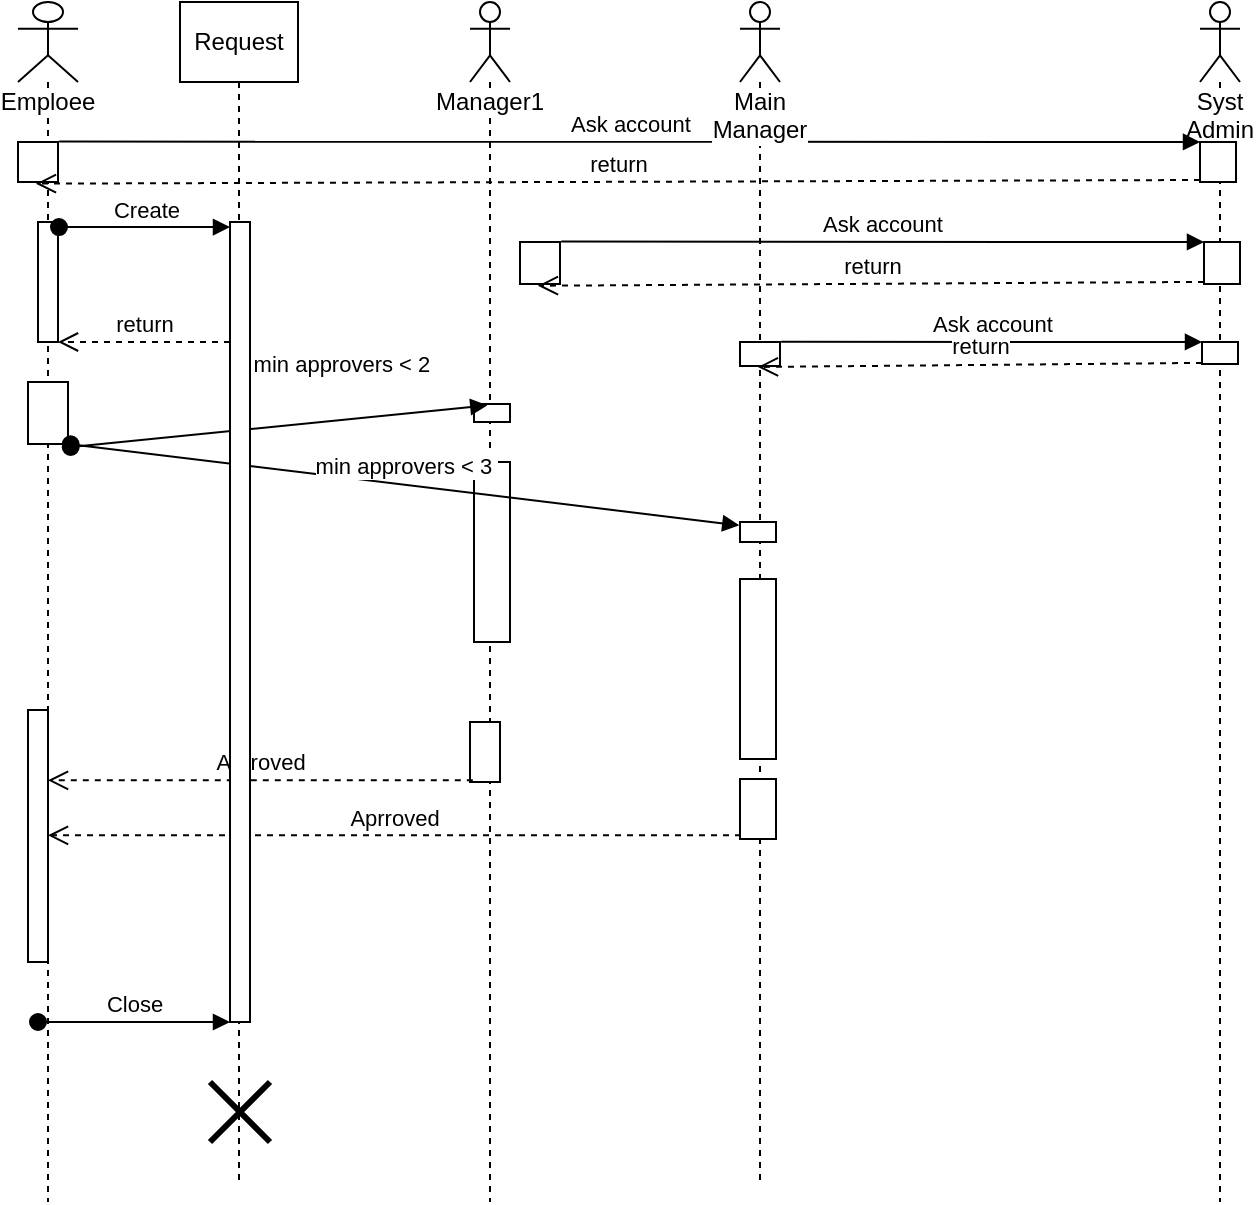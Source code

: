 <mxfile version="12.3.3" type="device" pages="1"><diagram id="VNstHQQeaw3U9KRSbjVQ" name="Page-1"><mxGraphModel dx="1955" dy="-315" grid="1" gridSize="10" guides="1" tooltips="1" connect="1" arrows="1" fold="1" page="1" pageScale="1" pageWidth="827" pageHeight="1169" math="0" shadow="0"><root><mxCell id="0"/><mxCell id="1" parent="0"/><mxCell id="rnz3PDaKGcs3DYcHxZNl-3" value="Syst Admin" style="shape=umlLifeline;participant=umlActor;perimeter=lifelinePerimeter;whiteSpace=wrap;html=1;container=1;collapsible=0;recursiveResize=0;verticalAlign=top;spacingTop=36;labelBackgroundColor=#ffffff;outlineConnect=0;" vertex="1" parent="1"><mxGeometry x="781" y="1290" width="20" height="600" as="geometry"/></mxCell><mxCell id="rnz3PDaKGcs3DYcHxZNl-12" value="" style="html=1;points=[];perimeter=orthogonalPerimeter;" vertex="1" parent="rnz3PDaKGcs3DYcHxZNl-3"><mxGeometry y="70" width="18" height="20" as="geometry"/></mxCell><mxCell id="rnz3PDaKGcs3DYcHxZNl-18" value="" style="html=1;points=[];perimeter=orthogonalPerimeter;" vertex="1" parent="rnz3PDaKGcs3DYcHxZNl-3"><mxGeometry x="2" y="120" width="18" height="21" as="geometry"/></mxCell><mxCell id="rnz3PDaKGcs3DYcHxZNl-19" value="" style="html=1;points=[];perimeter=orthogonalPerimeter;" vertex="1" parent="rnz3PDaKGcs3DYcHxZNl-3"><mxGeometry x="-340" y="120" width="20" height="21" as="geometry"/></mxCell><mxCell id="rnz3PDaKGcs3DYcHxZNl-20" value="&lt;div&gt;&lt;br&gt;&lt;/div&gt;&lt;div&gt;Ask account&lt;/div&gt;" style="html=1;verticalAlign=bottom;endArrow=block;entryX=0;entryY=0;exitX=1.029;exitY=-0.01;exitDx=0;exitDy=0;exitPerimeter=0;" edge="1" parent="rnz3PDaKGcs3DYcHxZNl-3" source="rnz3PDaKGcs3DYcHxZNl-19" target="rnz3PDaKGcs3DYcHxZNl-18"><mxGeometry relative="1" as="geometry"><mxPoint x="-588" y="111.5" as="sourcePoint"/></mxGeometry></mxCell><mxCell id="rnz3PDaKGcs3DYcHxZNl-21" value="return" style="html=1;verticalAlign=bottom;endArrow=open;dashed=1;endSize=8;exitX=0;exitY=0.95;entryX=0.447;entryY=1.041;entryDx=0;entryDy=0;entryPerimeter=0;" edge="1" parent="rnz3PDaKGcs3DYcHxZNl-3" source="rnz3PDaKGcs3DYcHxZNl-18" target="rnz3PDaKGcs3DYcHxZNl-19"><mxGeometry relative="1" as="geometry"><mxPoint x="-588" y="140.5" as="targetPoint"/></mxGeometry></mxCell><mxCell id="rnz3PDaKGcs3DYcHxZNl-48" value="" style="html=1;points=[];perimeter=orthogonalPerimeter;" vertex="1" parent="rnz3PDaKGcs3DYcHxZNl-3"><mxGeometry x="1" y="170" width="18" height="11" as="geometry"/></mxCell><mxCell id="rnz3PDaKGcs3DYcHxZNl-4" value="Emploee" style="shape=umlLifeline;participant=umlActor;perimeter=lifelinePerimeter;whiteSpace=wrap;html=1;container=1;collapsible=0;recursiveResize=0;verticalAlign=top;spacingTop=36;labelBackgroundColor=#ffffff;outlineConnect=0;" vertex="1" parent="1"><mxGeometry x="190" y="1290" width="30" height="600" as="geometry"/></mxCell><mxCell id="rnz3PDaKGcs3DYcHxZNl-15" value="" style="html=1;points=[];perimeter=orthogonalPerimeter;" vertex="1" parent="rnz3PDaKGcs3DYcHxZNl-4"><mxGeometry y="70" width="20" height="20" as="geometry"/></mxCell><mxCell id="rnz3PDaKGcs3DYcHxZNl-43" value="" style="html=1;points=[];perimeter=orthogonalPerimeter;" vertex="1" parent="rnz3PDaKGcs3DYcHxZNl-4"><mxGeometry x="5" y="354" width="10" height="126" as="geometry"/></mxCell><mxCell id="rnz3PDaKGcs3DYcHxZNl-23" value="" style="html=1;points=[];perimeter=orthogonalPerimeter;" vertex="1" parent="rnz3PDaKGcs3DYcHxZNl-4"><mxGeometry x="5" y="190" width="20" height="31" as="geometry"/></mxCell><mxCell id="rnz3PDaKGcs3DYcHxZNl-56" value="" style="html=1;points=[];perimeter=orthogonalPerimeter;" vertex="1" parent="rnz3PDaKGcs3DYcHxZNl-4"><mxGeometry x="10" y="110" width="10" height="60" as="geometry"/></mxCell><mxCell id="rnz3PDaKGcs3DYcHxZNl-68" value="Close" style="html=1;verticalAlign=bottom;startArrow=oval;startFill=1;endArrow=block;startSize=8;" edge="1" parent="rnz3PDaKGcs3DYcHxZNl-4" target="rnz3PDaKGcs3DYcHxZNl-60"><mxGeometry width="60" relative="1" as="geometry"><mxPoint x="10" y="510" as="sourcePoint"/><mxPoint x="70" y="510" as="targetPoint"/></mxGeometry></mxCell><mxCell id="rnz3PDaKGcs3DYcHxZNl-5" value="Manager1" style="shape=umlLifeline;participant=umlActor;perimeter=lifelinePerimeter;whiteSpace=wrap;html=1;container=1;collapsible=0;recursiveResize=0;verticalAlign=top;spacingTop=36;labelBackgroundColor=#ffffff;outlineConnect=0;" vertex="1" parent="1"><mxGeometry x="416" y="1290" width="20" height="600" as="geometry"/></mxCell><mxCell id="rnz3PDaKGcs3DYcHxZNl-22" value="" style="html=1;points=[];perimeter=orthogonalPerimeter;" vertex="1" parent="rnz3PDaKGcs3DYcHxZNl-5"><mxGeometry x="2" y="201" width="18" height="9" as="geometry"/></mxCell><mxCell id="rnz3PDaKGcs3DYcHxZNl-35" value="" style="html=1;points=[];perimeter=orthogonalPerimeter;" vertex="1" parent="rnz3PDaKGcs3DYcHxZNl-5"><mxGeometry x="2" y="230" width="18" height="90" as="geometry"/></mxCell><mxCell id="rnz3PDaKGcs3DYcHxZNl-36" value="" style="html=1;points=[];perimeter=orthogonalPerimeter;" vertex="1" parent="rnz3PDaKGcs3DYcHxZNl-5"><mxGeometry y="360" width="15" height="30" as="geometry"/></mxCell><mxCell id="rnz3PDaKGcs3DYcHxZNl-13" value="&lt;div&gt;&lt;br&gt;&lt;/div&gt;&lt;div&gt;Ask account&lt;/div&gt;" style="html=1;verticalAlign=bottom;endArrow=block;entryX=0;entryY=0;exitX=1.029;exitY=-0.01;exitDx=0;exitDy=0;exitPerimeter=0;" edge="1" target="rnz3PDaKGcs3DYcHxZNl-12" parent="1" source="rnz3PDaKGcs3DYcHxZNl-15"><mxGeometry relative="1" as="geometry"><mxPoint x="190" y="1381" as="sourcePoint"/></mxGeometry></mxCell><mxCell id="rnz3PDaKGcs3DYcHxZNl-14" value="return" style="html=1;verticalAlign=bottom;endArrow=open;dashed=1;endSize=8;exitX=0;exitY=0.95;entryX=0.447;entryY=1.041;entryDx=0;entryDy=0;entryPerimeter=0;" edge="1" source="rnz3PDaKGcs3DYcHxZNl-12" parent="1" target="rnz3PDaKGcs3DYcHxZNl-15"><mxGeometry relative="1" as="geometry"><mxPoint x="190" y="1410" as="targetPoint"/></mxGeometry></mxCell><mxCell id="rnz3PDaKGcs3DYcHxZNl-30" value="&lt;span style=&quot;white-space: normal&quot;&gt;Main Manager&lt;/span&gt;" style="shape=umlLifeline;participant=umlActor;perimeter=lifelinePerimeter;whiteSpace=wrap;html=1;container=1;collapsible=0;recursiveResize=0;verticalAlign=top;spacingTop=36;labelBackgroundColor=#ffffff;outlineConnect=0;" vertex="1" parent="1"><mxGeometry x="551" y="1290" width="20" height="590" as="geometry"/></mxCell><mxCell id="rnz3PDaKGcs3DYcHxZNl-37" value="" style="html=1;points=[];perimeter=orthogonalPerimeter;" vertex="1" parent="rnz3PDaKGcs3DYcHxZNl-30"><mxGeometry y="260" width="18" height="10" as="geometry"/></mxCell><mxCell id="rnz3PDaKGcs3DYcHxZNl-38" value="" style="html=1;points=[];perimeter=orthogonalPerimeter;" vertex="1" parent="rnz3PDaKGcs3DYcHxZNl-30"><mxGeometry y="288.5" width="18" height="90" as="geometry"/></mxCell><mxCell id="rnz3PDaKGcs3DYcHxZNl-39" value="" style="html=1;points=[];perimeter=orthogonalPerimeter;" vertex="1" parent="rnz3PDaKGcs3DYcHxZNl-30"><mxGeometry y="388.5" width="18" height="30" as="geometry"/></mxCell><mxCell id="rnz3PDaKGcs3DYcHxZNl-34" value="min approvers &amp;lt; 3&amp;nbsp;" style="html=1;verticalAlign=bottom;startArrow=oval;startFill=1;endArrow=block;startSize=8;exitX=1.067;exitY=1.005;exitDx=0;exitDy=0;exitPerimeter=0;entryX=-0.019;entryY=0.167;entryDx=0;entryDy=0;entryPerimeter=0;" edge="1" parent="1" source="rnz3PDaKGcs3DYcHxZNl-23" target="rnz3PDaKGcs3DYcHxZNl-37"><mxGeometry width="60" relative="1" as="geometry"><mxPoint x="270" y="1590" as="sourcePoint"/><mxPoint x="540.658" y="1602.67" as="targetPoint"/></mxGeometry></mxCell><mxCell id="rnz3PDaKGcs3DYcHxZNl-40" value="min approvers &amp;lt; 2&amp;nbsp;" style="html=1;verticalAlign=bottom;startArrow=oval;startFill=1;endArrow=block;startSize=8;entryX=0.37;entryY=0.074;entryDx=0;entryDy=0;entryPerimeter=0;exitX=1.067;exitY=1.048;exitDx=0;exitDy=0;exitPerimeter=0;" edge="1" parent="1" source="rnz3PDaKGcs3DYcHxZNl-23" target="rnz3PDaKGcs3DYcHxZNl-22"><mxGeometry x="0.326" y="19" width="60" relative="1" as="geometry"><mxPoint x="230" y="1530" as="sourcePoint"/><mxPoint x="290" y="1530" as="targetPoint"/><mxPoint as="offset"/></mxGeometry></mxCell><mxCell id="rnz3PDaKGcs3DYcHxZNl-41" value="Aprroved" style="html=1;verticalAlign=bottom;endArrow=open;dashed=1;endSize=8;exitX=0.093;exitY=0.972;exitDx=0;exitDy=0;exitPerimeter=0;" edge="1" parent="1" source="rnz3PDaKGcs3DYcHxZNl-36" target="rnz3PDaKGcs3DYcHxZNl-43"><mxGeometry relative="1" as="geometry"><mxPoint x="440" y="1690" as="sourcePoint"/><mxPoint x="360" y="1690" as="targetPoint"/></mxGeometry></mxCell><mxCell id="rnz3PDaKGcs3DYcHxZNl-42" value="Aprroved" style="html=1;verticalAlign=bottom;endArrow=open;dashed=1;endSize=8;exitX=0.028;exitY=0.939;exitDx=0;exitDy=0;exitPerimeter=0;" edge="1" parent="1" source="rnz3PDaKGcs3DYcHxZNl-39" target="rnz3PDaKGcs3DYcHxZNl-43"><mxGeometry relative="1" as="geometry"><mxPoint x="420" y="1740" as="sourcePoint"/><mxPoint x="340" y="1740" as="targetPoint"/></mxGeometry></mxCell><mxCell id="rnz3PDaKGcs3DYcHxZNl-49" value="" style="html=1;points=[];perimeter=orthogonalPerimeter;" vertex="1" parent="1"><mxGeometry x="551" y="1460" width="20" height="12" as="geometry"/></mxCell><mxCell id="rnz3PDaKGcs3DYcHxZNl-50" value="&lt;div&gt;&lt;br&gt;&lt;/div&gt;&lt;div&gt;Ask account&lt;/div&gt;" style="html=1;verticalAlign=bottom;endArrow=block;entryX=0;entryY=0;exitX=1.029;exitY=-0.01;exitDx=0;exitDy=0;exitPerimeter=0;" edge="1" parent="1" source="rnz3PDaKGcs3DYcHxZNl-49" target="rnz3PDaKGcs3DYcHxZNl-48"><mxGeometry relative="1" as="geometry"><mxPoint x="-578" y="121.5" as="sourcePoint"/></mxGeometry></mxCell><mxCell id="rnz3PDaKGcs3DYcHxZNl-51" value="return" style="html=1;verticalAlign=bottom;endArrow=open;dashed=1;endSize=8;exitX=0;exitY=0.95;entryX=0.447;entryY=1.041;entryDx=0;entryDy=0;entryPerimeter=0;" edge="1" parent="1" source="rnz3PDaKGcs3DYcHxZNl-48" target="rnz3PDaKGcs3DYcHxZNl-49"><mxGeometry relative="1" as="geometry"><mxPoint x="-578" y="150.5" as="targetPoint"/></mxGeometry></mxCell><mxCell id="rnz3PDaKGcs3DYcHxZNl-55" value="Request" style="shape=umlLifeline;perimeter=lifelinePerimeter;whiteSpace=wrap;html=1;container=1;collapsible=0;recursiveResize=0;outlineConnect=0;" vertex="1" parent="1"><mxGeometry x="271" y="1290" width="59" height="590" as="geometry"/></mxCell><mxCell id="rnz3PDaKGcs3DYcHxZNl-60" value="" style="html=1;points=[];perimeter=orthogonalPerimeter;" vertex="1" parent="rnz3PDaKGcs3DYcHxZNl-55"><mxGeometry x="25" y="110" width="10" height="400" as="geometry"/></mxCell><mxCell id="rnz3PDaKGcs3DYcHxZNl-69" value="" style="shape=umlDestroy;whiteSpace=wrap;html=1;strokeWidth=3;" vertex="1" parent="rnz3PDaKGcs3DYcHxZNl-55"><mxGeometry x="15" y="540" width="30" height="30" as="geometry"/></mxCell><mxCell id="rnz3PDaKGcs3DYcHxZNl-62" value="Create" style="html=1;verticalAlign=bottom;startArrow=oval;startFill=1;endArrow=block;startSize=8;exitX=1.05;exitY=0.042;exitDx=0;exitDy=0;exitPerimeter=0;" edge="1" parent="1" source="rnz3PDaKGcs3DYcHxZNl-56" target="rnz3PDaKGcs3DYcHxZNl-60"><mxGeometry width="60" relative="1" as="geometry"><mxPoint x="200" y="1400" as="sourcePoint"/><mxPoint x="260" y="1400" as="targetPoint"/></mxGeometry></mxCell><mxCell id="rnz3PDaKGcs3DYcHxZNl-64" value="return" style="html=1;verticalAlign=bottom;endArrow=open;dashed=1;endSize=8;" edge="1" parent="1" source="rnz3PDaKGcs3DYcHxZNl-60" target="rnz3PDaKGcs3DYcHxZNl-56"><mxGeometry relative="1" as="geometry"><mxPoint x="290" y="1420" as="sourcePoint"/><mxPoint x="210" y="1420" as="targetPoint"/></mxGeometry></mxCell></root></mxGraphModel></diagram></mxfile>